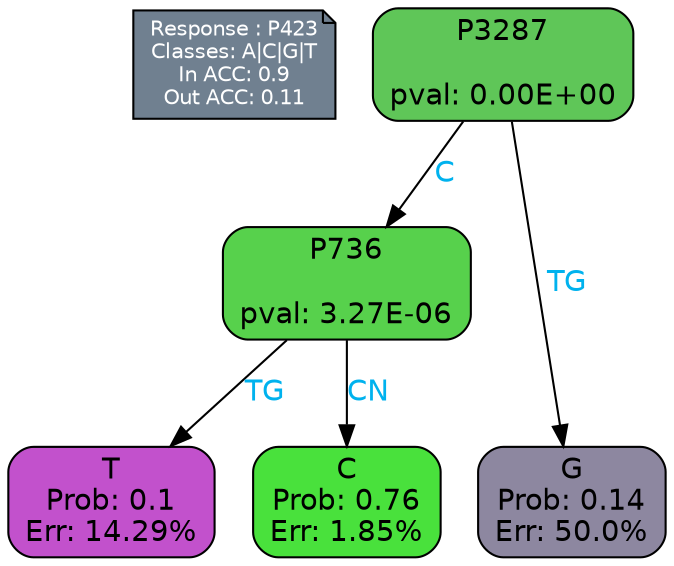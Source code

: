 digraph Tree {
node [shape=box, style="filled, rounded", color="black", fontname=helvetica] ;
graph [ranksep=equally, splines=polylines, bgcolor=transparent, dpi=600] ;
edge [fontname=helvetica] ;
LEGEND [label="Response : P423
Classes: A|C|G|T
In ACC: 0.9
Out ACC: 0.11
",shape=note,align=left,style=filled,fillcolor="slategray",fontcolor="white",fontsize=10];1 [label="P3287

pval: 0.00E+00", fillcolor="#5fc658"] ;
2 [label="P736

pval: 3.27E-06", fillcolor="#57d14c"] ;
3 [label="T
Prob: 0.1
Err: 14.29%", fillcolor="#c251cc"] ;
4 [label="C
Prob: 0.76
Err: 1.85%", fillcolor="#49e13c"] ;
5 [label="G
Prob: 0.14
Err: 50.0%", fillcolor="#8d87a0"] ;
1 -> 2 [label="C",fontcolor=deepskyblue2] ;
1 -> 5 [label="TG",fontcolor=deepskyblue2] ;
2 -> 3 [label="TG",fontcolor=deepskyblue2] ;
2 -> 4 [label="CN",fontcolor=deepskyblue2] ;
{rank = same; 3;4;5;}{rank = same; LEGEND;1;}}